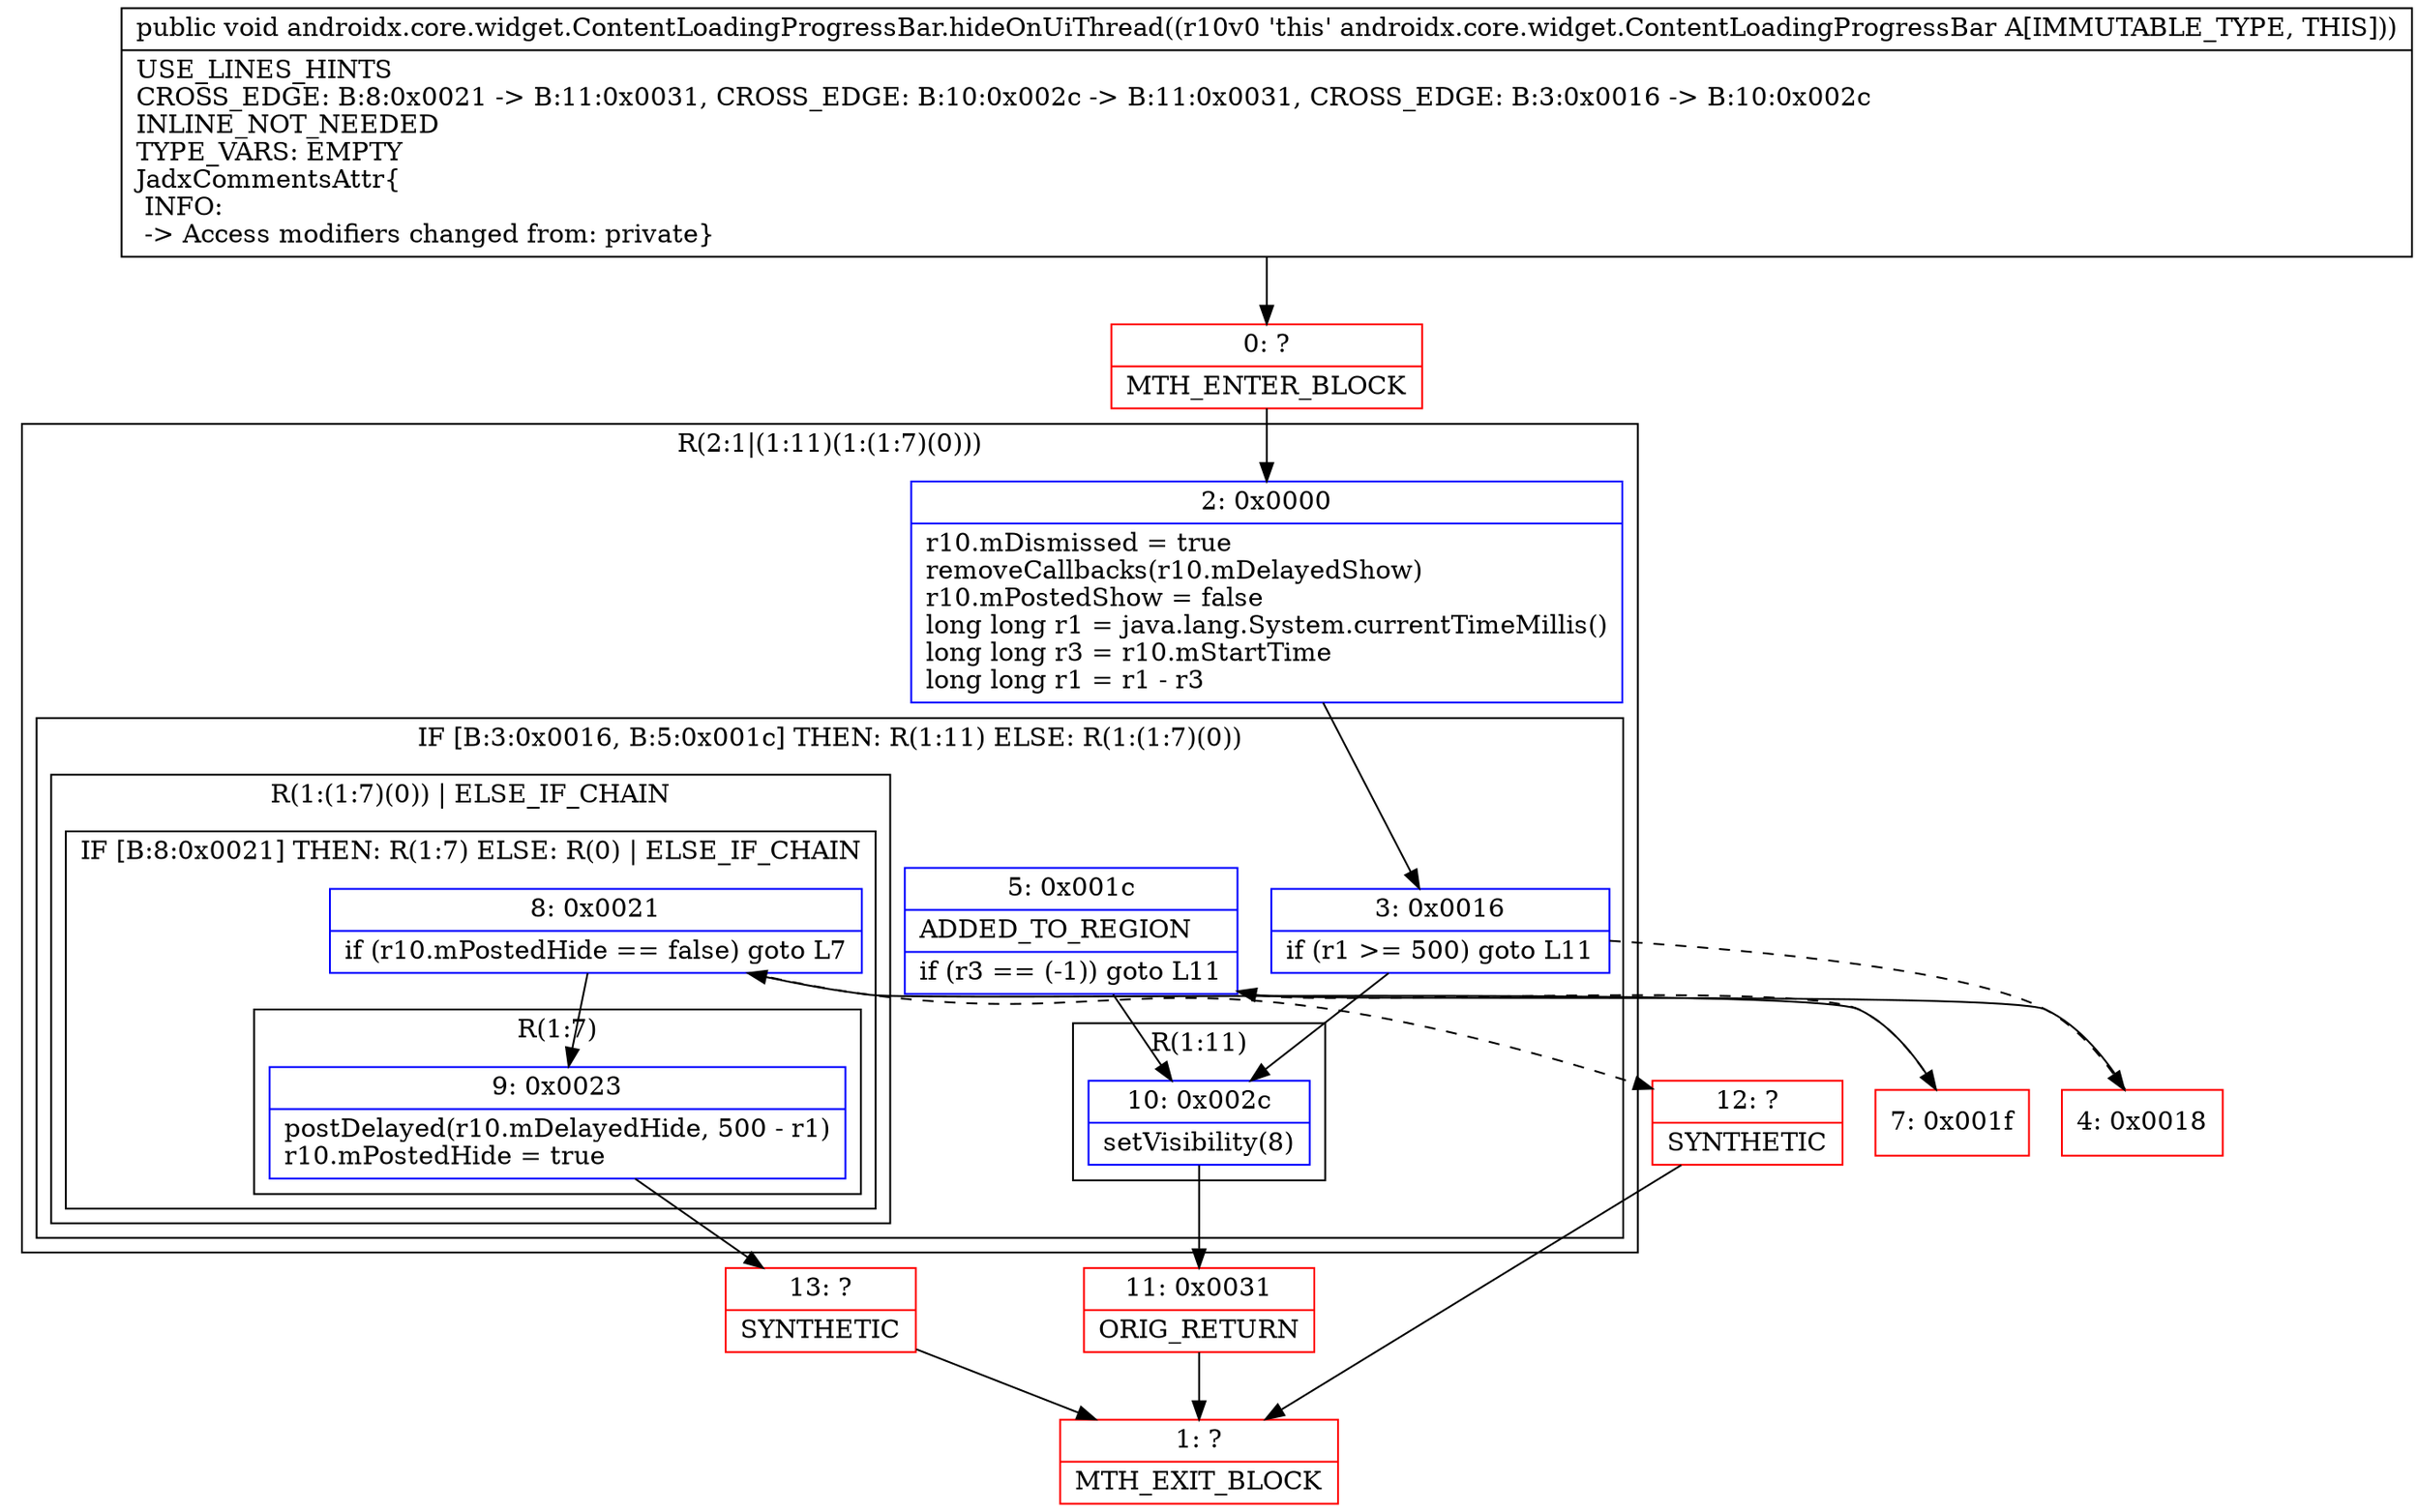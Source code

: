 digraph "CFG forandroidx.core.widget.ContentLoadingProgressBar.hideOnUiThread()V" {
subgraph cluster_Region_721285037 {
label = "R(2:1|(1:11)(1:(1:7)(0)))";
node [shape=record,color=blue];
Node_2 [shape=record,label="{2\:\ 0x0000|r10.mDismissed = true\lremoveCallbacks(r10.mDelayedShow)\lr10.mPostedShow = false\llong long r1 = java.lang.System.currentTimeMillis()\llong long r3 = r10.mStartTime\llong long r1 = r1 \- r3\l}"];
subgraph cluster_IfRegion_366194871 {
label = "IF [B:3:0x0016, B:5:0x001c] THEN: R(1:11) ELSE: R(1:(1:7)(0))";
node [shape=record,color=blue];
Node_3 [shape=record,label="{3\:\ 0x0016|if (r1 \>= 500) goto L11\l}"];
Node_5 [shape=record,label="{5\:\ 0x001c|ADDED_TO_REGION\l|if (r3 == (\-1)) goto L11\l}"];
subgraph cluster_Region_1013878389 {
label = "R(1:11)";
node [shape=record,color=blue];
Node_10 [shape=record,label="{10\:\ 0x002c|setVisibility(8)\l}"];
}
subgraph cluster_Region_1303800115 {
label = "R(1:(1:7)(0)) | ELSE_IF_CHAIN\l";
node [shape=record,color=blue];
subgraph cluster_IfRegion_1187289412 {
label = "IF [B:8:0x0021] THEN: R(1:7) ELSE: R(0) | ELSE_IF_CHAIN\l";
node [shape=record,color=blue];
Node_8 [shape=record,label="{8\:\ 0x0021|if (r10.mPostedHide == false) goto L7\l}"];
subgraph cluster_Region_363387822 {
label = "R(1:7)";
node [shape=record,color=blue];
Node_9 [shape=record,label="{9\:\ 0x0023|postDelayed(r10.mDelayedHide, 500 \- r1)\lr10.mPostedHide = true\l}"];
}
subgraph cluster_Region_678862191 {
label = "R(0)";
node [shape=record,color=blue];
}
}
}
}
}
Node_0 [shape=record,color=red,label="{0\:\ ?|MTH_ENTER_BLOCK\l}"];
Node_4 [shape=record,color=red,label="{4\:\ 0x0018}"];
Node_7 [shape=record,color=red,label="{7\:\ 0x001f}"];
Node_13 [shape=record,color=red,label="{13\:\ ?|SYNTHETIC\l}"];
Node_1 [shape=record,color=red,label="{1\:\ ?|MTH_EXIT_BLOCK\l}"];
Node_12 [shape=record,color=red,label="{12\:\ ?|SYNTHETIC\l}"];
Node_11 [shape=record,color=red,label="{11\:\ 0x0031|ORIG_RETURN\l}"];
MethodNode[shape=record,label="{public void androidx.core.widget.ContentLoadingProgressBar.hideOnUiThread((r10v0 'this' androidx.core.widget.ContentLoadingProgressBar A[IMMUTABLE_TYPE, THIS]))  | USE_LINES_HINTS\lCROSS_EDGE: B:8:0x0021 \-\> B:11:0x0031, CROSS_EDGE: B:10:0x002c \-\> B:11:0x0031, CROSS_EDGE: B:3:0x0016 \-\> B:10:0x002c\lINLINE_NOT_NEEDED\lTYPE_VARS: EMPTY\lJadxCommentsAttr\{\l INFO: \l \-\> Access modifiers changed from: private\}\l}"];
MethodNode -> Node_0;Node_2 -> Node_3;
Node_3 -> Node_4[style=dashed];
Node_3 -> Node_10;
Node_5 -> Node_7[style=dashed];
Node_5 -> Node_10;
Node_10 -> Node_11;
Node_8 -> Node_9;
Node_8 -> Node_12[style=dashed];
Node_9 -> Node_13;
Node_0 -> Node_2;
Node_4 -> Node_5;
Node_7 -> Node_8;
Node_13 -> Node_1;
Node_12 -> Node_1;
Node_11 -> Node_1;
}

